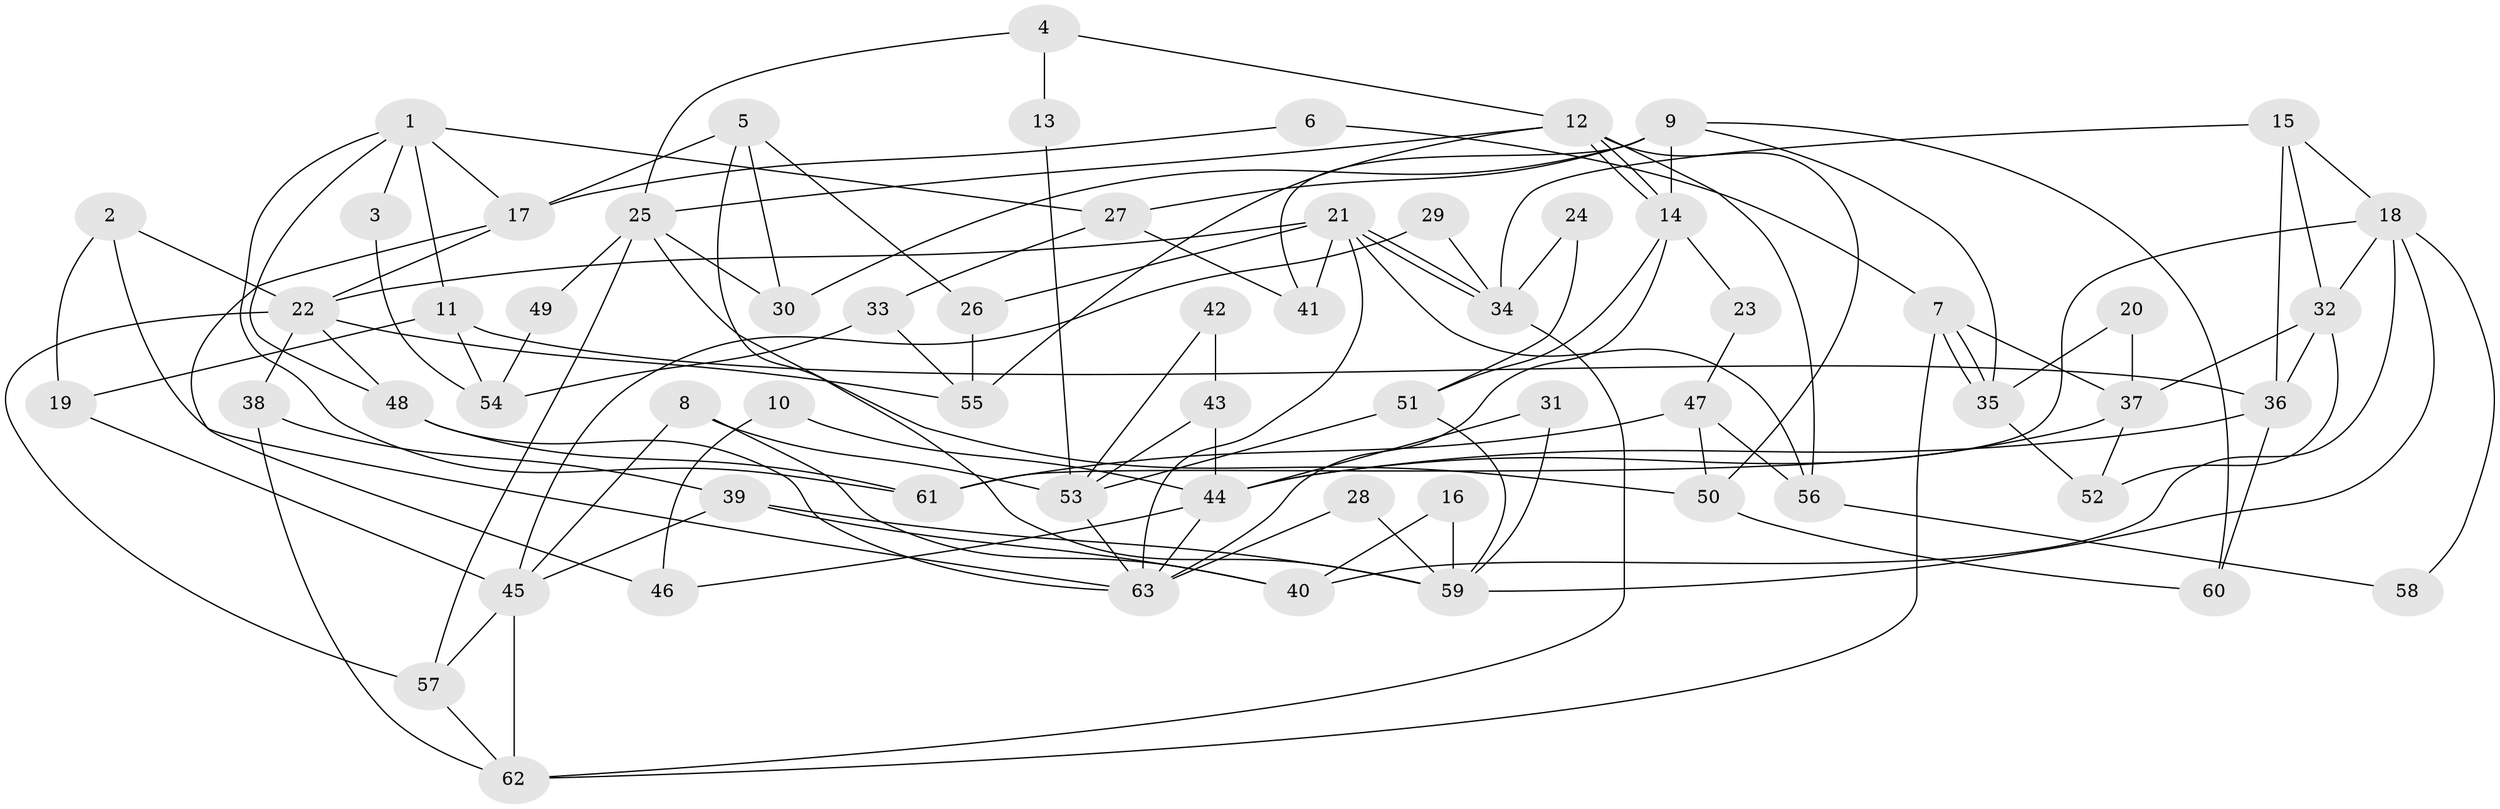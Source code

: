 // coarse degree distribution, {4: 0.1875, 8: 0.09375, 6: 0.15625, 7: 0.15625, 3: 0.125, 2: 0.25, 5: 0.03125}
// Generated by graph-tools (version 1.1) at 2025/50/03/04/25 22:50:46]
// undirected, 63 vertices, 126 edges
graph export_dot {
  node [color=gray90,style=filled];
  1;
  2;
  3;
  4;
  5;
  6;
  7;
  8;
  9;
  10;
  11;
  12;
  13;
  14;
  15;
  16;
  17;
  18;
  19;
  20;
  21;
  22;
  23;
  24;
  25;
  26;
  27;
  28;
  29;
  30;
  31;
  32;
  33;
  34;
  35;
  36;
  37;
  38;
  39;
  40;
  41;
  42;
  43;
  44;
  45;
  46;
  47;
  48;
  49;
  50;
  51;
  52;
  53;
  54;
  55;
  56;
  57;
  58;
  59;
  60;
  61;
  62;
  63;
  1 -- 11;
  1 -- 61;
  1 -- 3;
  1 -- 17;
  1 -- 27;
  1 -- 48;
  2 -- 22;
  2 -- 63;
  2 -- 19;
  3 -- 54;
  4 -- 25;
  4 -- 12;
  4 -- 13;
  5 -- 26;
  5 -- 17;
  5 -- 30;
  5 -- 59;
  6 -- 17;
  6 -- 7;
  7 -- 62;
  7 -- 35;
  7 -- 35;
  7 -- 37;
  8 -- 53;
  8 -- 45;
  8 -- 40;
  9 -- 60;
  9 -- 27;
  9 -- 14;
  9 -- 30;
  9 -- 35;
  9 -- 41;
  10 -- 46;
  10 -- 44;
  11 -- 19;
  11 -- 36;
  11 -- 54;
  12 -- 14;
  12 -- 14;
  12 -- 25;
  12 -- 50;
  12 -- 55;
  12 -- 56;
  13 -- 53;
  14 -- 23;
  14 -- 51;
  14 -- 63;
  15 -- 18;
  15 -- 32;
  15 -- 34;
  15 -- 36;
  16 -- 40;
  16 -- 59;
  17 -- 22;
  17 -- 46;
  18 -- 40;
  18 -- 32;
  18 -- 58;
  18 -- 59;
  18 -- 61;
  19 -- 45;
  20 -- 37;
  20 -- 35;
  21 -- 34;
  21 -- 34;
  21 -- 56;
  21 -- 22;
  21 -- 26;
  21 -- 41;
  21 -- 63;
  22 -- 48;
  22 -- 38;
  22 -- 55;
  22 -- 57;
  23 -- 47;
  24 -- 34;
  24 -- 51;
  25 -- 30;
  25 -- 57;
  25 -- 49;
  25 -- 50;
  26 -- 55;
  27 -- 41;
  27 -- 33;
  28 -- 59;
  28 -- 63;
  29 -- 34;
  29 -- 45;
  31 -- 59;
  31 -- 44;
  32 -- 36;
  32 -- 52;
  32 -- 37;
  33 -- 55;
  33 -- 54;
  34 -- 62;
  35 -- 52;
  36 -- 44;
  36 -- 60;
  37 -- 44;
  37 -- 52;
  38 -- 39;
  38 -- 62;
  39 -- 59;
  39 -- 45;
  39 -- 40;
  42 -- 53;
  42 -- 43;
  43 -- 44;
  43 -- 53;
  44 -- 63;
  44 -- 46;
  45 -- 57;
  45 -- 62;
  47 -- 61;
  47 -- 50;
  47 -- 56;
  48 -- 63;
  48 -- 61;
  49 -- 54;
  50 -- 60;
  51 -- 59;
  51 -- 53;
  53 -- 63;
  56 -- 58;
  57 -- 62;
}
